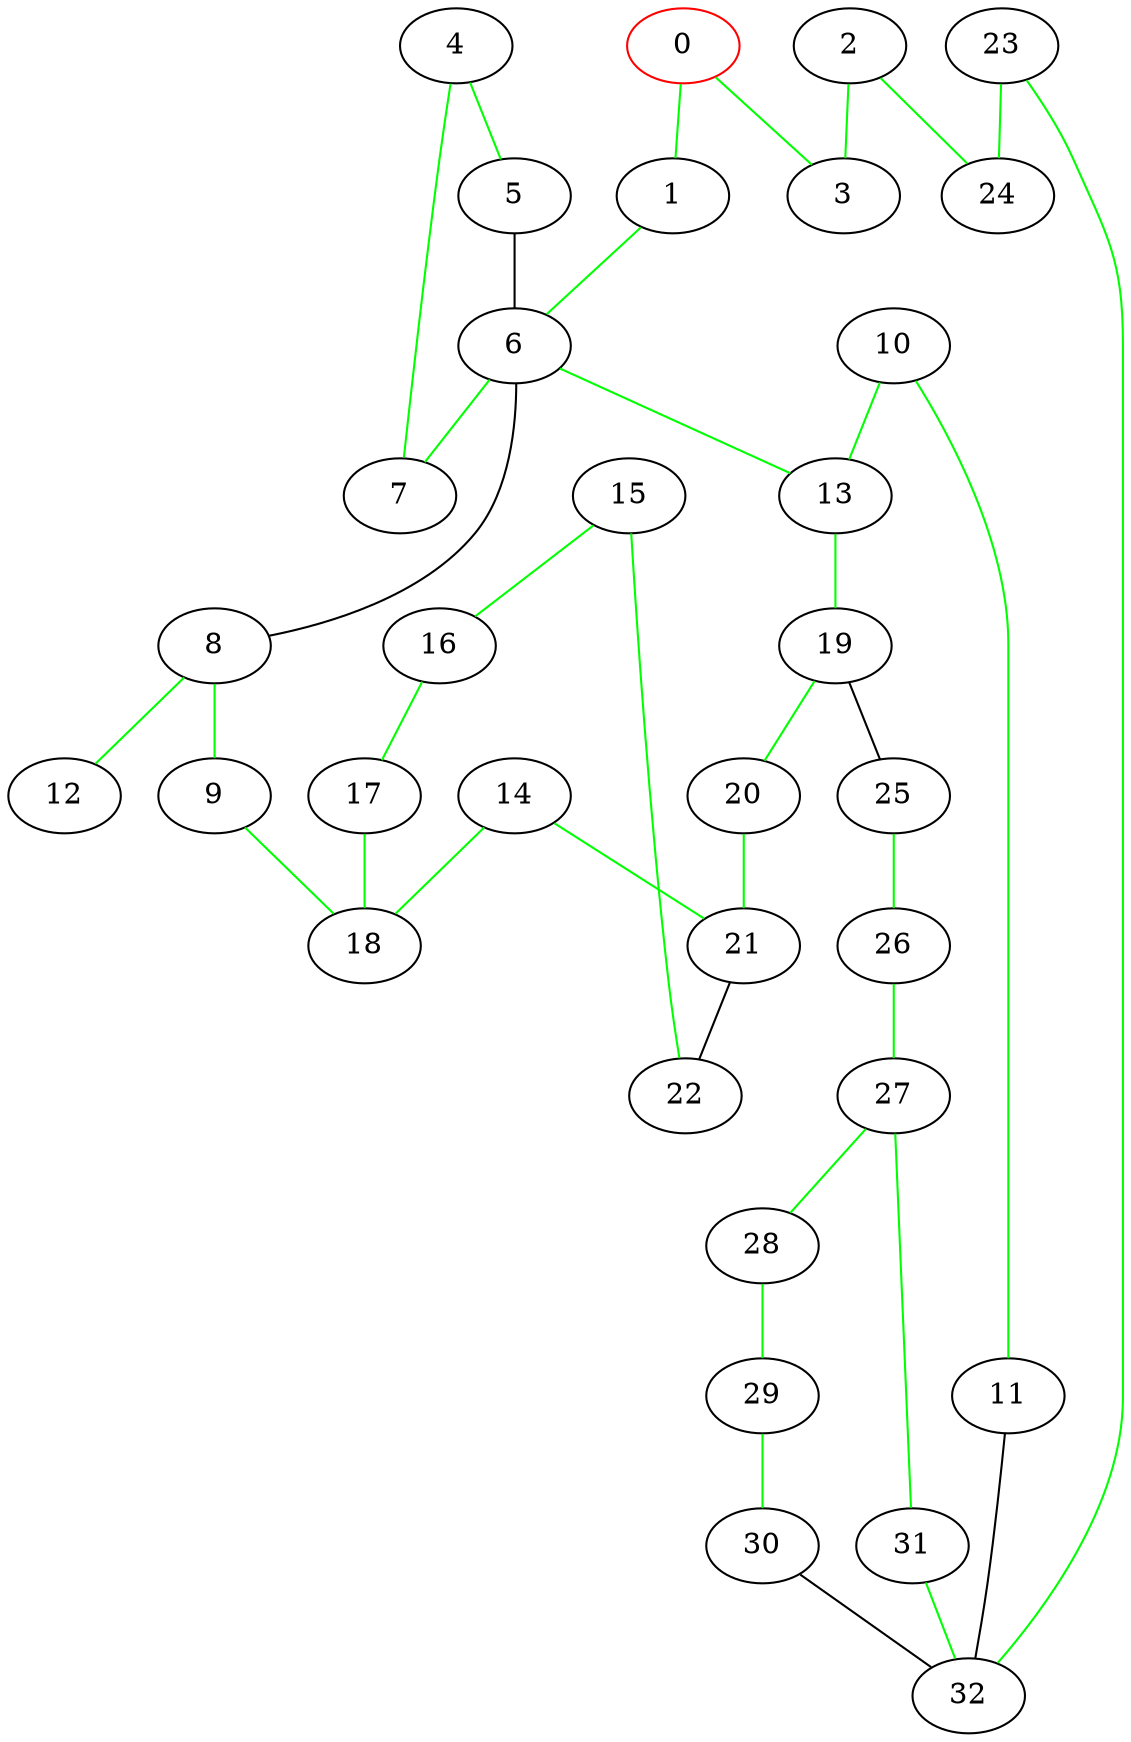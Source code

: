 graph G {
0 [color=red, label=0];
1 [color=black, label=1];
2 [color=black, label=2];
3 [color=black, label=3];
4 [color=black, label=4];
5 [color=black, label=5];
6 [color=black, label=6];
7 [color=black, label=7];
8 [color=black, label=8];
9 [color=black, label=9];
10 [color=black, label=10];
11 [color=black, label=11];
12 [color=black, label=12];
13 [color=black, label=13];
14 [color=black, label=14];
15 [color=black, label=15];
16 [color=black, label=16];
17 [color=black, label=17];
18 [color=black, label=18];
19 [color=black, label=19];
20 [color=black, label=20];
21 [color=black, label=21];
22 [color=black, label=22];
23 [color=black, label=23];
24 [color=black, label=24];
25 [color=black, label=25];
26 [color=black, label=26];
27 [color=black, label=27];
28 [color=black, label=28];
29 [color=black, label=29];
30 [color=black, label=30];
31 [color=black, label=31];
32 [color=black, label=32];
0--1  [color=green, label=""];
0--3  [color=green, label=""];
1--6  [color=green, label=""];
2--24  [color=green, label=""];
2--3  [color=green, label=""];
4--5  [color=green, label=""];
4--7  [color=green, label=""];
5--6  [color=black, label=""];
6--8  [color=black, label=""];
6--7  [color=green, label=""];
6--13  [color=green, label=""];
8--9  [color=green, label=""];
8--12  [color=green, label=""];
9--18  [color=green, label=""];
10--11  [color=green, label=""];
10--13  [color=green, label=""];
11--32  [color=black, label=""];
13--19  [color=green, label=""];
14--18  [color=green, label=""];
14--21  [color=green, label=""];
15--16  [color=green, label=""];
15--22  [color=green, label=""];
16--17  [color=green, label=""];
17--18  [color=green, label=""];
19--25  [color=black, label=""];
19--20  [color=green, label=""];
20--21  [color=green, label=""];
21--22  [color=black, label=""];
23--24  [color=green, label=""];
23--32  [color=green, label=""];
25--26  [color=green, label=""];
26--27  [color=green, label=""];
27--28  [color=green, label=""];
27--31  [color=green, label=""];
28--29  [color=green, label=""];
29--30  [color=green, label=""];
30--32  [color=black, label=""];
31--32  [color=green, label=""];
}
